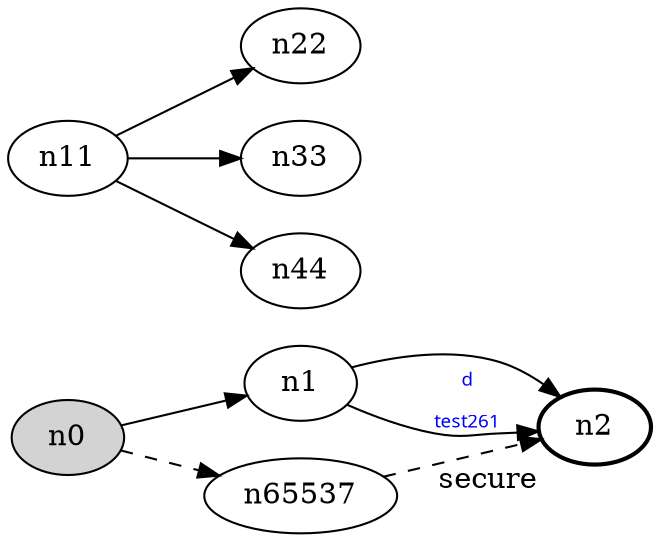 digraph test261 {
	rankdir=LR;
	fontcolor=blue; /* c0; c1; c0 -- c1 */
	n0 [style=filled];
	n2 [style=bold, xlabel="secure"];
	n0 -> n1 -> n2[style="secure"];
	n0 -> n65537 -> n2[style=dashed];
	n1 -> n2 [fontname="comic sans", label="d\n\l\G", fontcolor=blue, fontsize=9];
	n11 -> n22;
	n11 -> n33;
	n11 -> n44;
}

